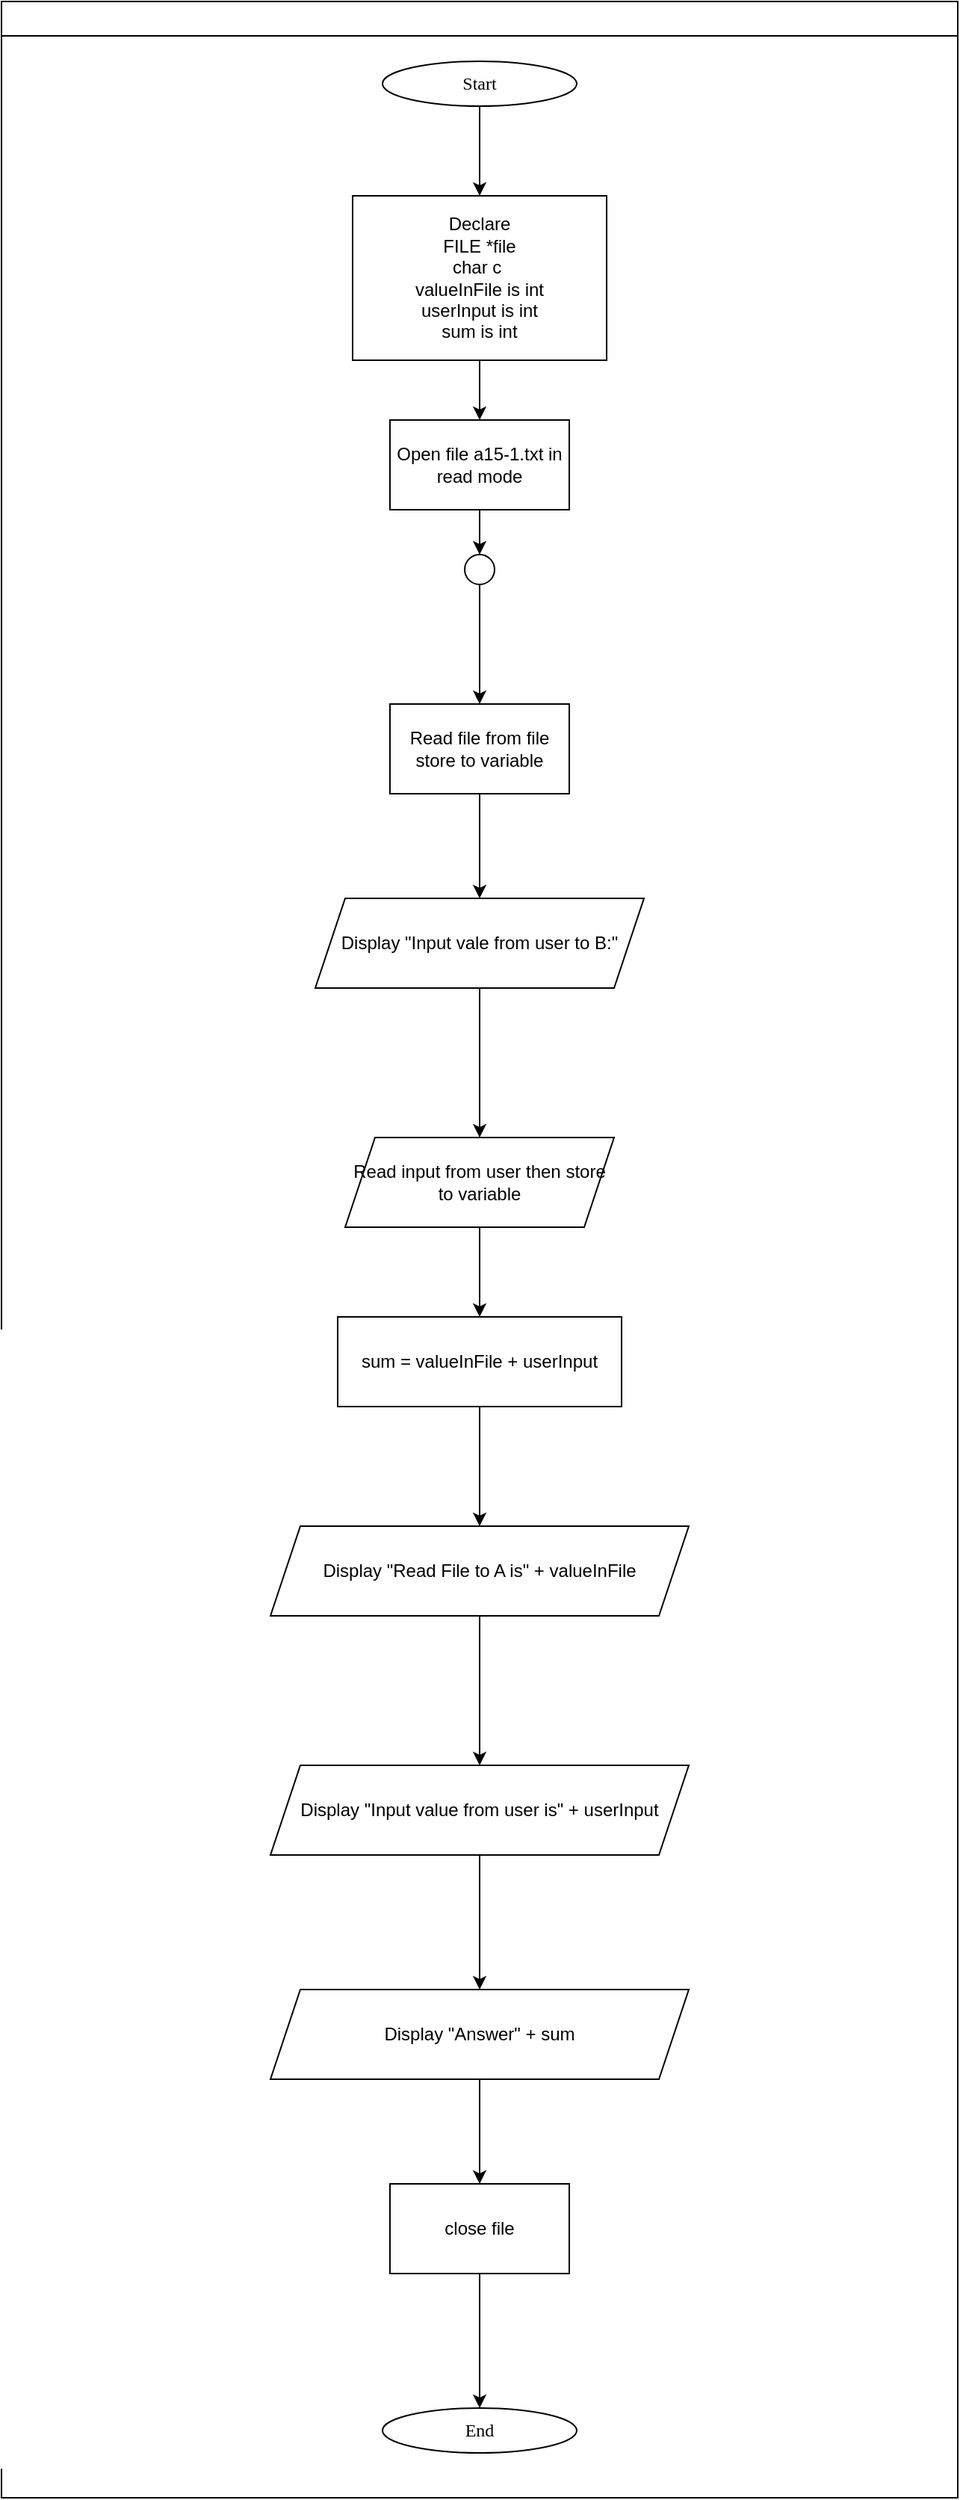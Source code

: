 <mxfile version="25.0.3">
  <diagram id="C5RBs43oDa-KdzZeNtuy" name="Page-1">
    <mxGraphModel dx="1699" dy="477" grid="1" gridSize="10" guides="1" tooltips="1" connect="1" arrows="1" fold="1" page="1" pageScale="1" pageWidth="827" pageHeight="1169" math="0" shadow="0">
      <root>
        <mxCell id="WIyWlLk6GJQsqaUBKTNV-0" />
        <mxCell id="WIyWlLk6GJQsqaUBKTNV-1" parent="WIyWlLk6GJQsqaUBKTNV-0" />
        <mxCell id="mvioNwK95yMqdUQ73LqQ-36" value="" style="swimlane;fontFamily=Sarabun;fontSource=https%3A%2F%2Ffonts.googleapis.com%2Fcss%3Ffamily%3DSarabun;" parent="WIyWlLk6GJQsqaUBKTNV-1" vertex="1">
          <mxGeometry x="-740" y="60" width="640" height="1670" as="geometry" />
        </mxCell>
        <mxCell id="pXdczCPLqUhGzNIIeVMN-3" style="edgeStyle=orthogonalEdgeStyle;rounded=0;orthogonalLoop=1;jettySize=auto;html=1;" parent="mvioNwK95yMqdUQ73LqQ-36" source="mvioNwK95yMqdUQ73LqQ-35" edge="1">
          <mxGeometry relative="1" as="geometry">
            <mxPoint x="320" y="130" as="targetPoint" />
          </mxGeometry>
        </mxCell>
        <mxCell id="mvioNwK95yMqdUQ73LqQ-35" value="&lt;font data-font-src=&quot;https://fonts.googleapis.com/css?family=Sarabun&quot; face=&quot;Sarabun&quot;&gt;Start&lt;/font&gt;" style="ellipse;whiteSpace=wrap;html=1;" parent="mvioNwK95yMqdUQ73LqQ-36" vertex="1">
          <mxGeometry x="255" y="40" width="130" height="30" as="geometry" />
        </mxCell>
        <mxCell id="80OV8Sp7y3rcq8Tu3NWQ-3" style="edgeStyle=orthogonalEdgeStyle;rounded=0;orthogonalLoop=1;jettySize=auto;html=1;" parent="mvioNwK95yMqdUQ73LqQ-36" source="80OV8Sp7y3rcq8Tu3NWQ-1" edge="1">
          <mxGeometry relative="1" as="geometry">
            <mxPoint x="320" y="280" as="targetPoint" />
          </mxGeometry>
        </mxCell>
        <mxCell id="80OV8Sp7y3rcq8Tu3NWQ-1" value="Declare&lt;br&gt;FILE *file&lt;div&gt;char c&amp;nbsp;&lt;/div&gt;&lt;div&gt;valueInFile is int&lt;/div&gt;&lt;div&gt;userInput is int&lt;/div&gt;&lt;div&gt;sum is int&lt;/div&gt;" style="rounded=0;whiteSpace=wrap;html=1;" parent="mvioNwK95yMqdUQ73LqQ-36" vertex="1">
          <mxGeometry x="235" y="130" width="170" height="110" as="geometry" />
        </mxCell>
        <mxCell id="80OV8Sp7y3rcq8Tu3NWQ-15" style="edgeStyle=orthogonalEdgeStyle;rounded=0;orthogonalLoop=1;jettySize=auto;html=1;entryX=0.5;entryY=0;entryDx=0;entryDy=0;" parent="mvioNwK95yMqdUQ73LqQ-36" source="80OV8Sp7y3rcq8Tu3NWQ-2" target="80OV8Sp7y3rcq8Tu3NWQ-13" edge="1">
          <mxGeometry relative="1" as="geometry" />
        </mxCell>
        <mxCell id="80OV8Sp7y3rcq8Tu3NWQ-2" value="Open file&amp;nbsp;a15-1.txt in read mode" style="rounded=0;whiteSpace=wrap;html=1;" parent="mvioNwK95yMqdUQ73LqQ-36" vertex="1">
          <mxGeometry x="260" y="280" width="120" height="60" as="geometry" />
        </mxCell>
        <mxCell id="PxzvCn-44LVwKa9uHCv1-0" style="edgeStyle=orthogonalEdgeStyle;rounded=0;orthogonalLoop=1;jettySize=auto;html=1;" edge="1" parent="mvioNwK95yMqdUQ73LqQ-36" source="80OV8Sp7y3rcq8Tu3NWQ-13">
          <mxGeometry relative="1" as="geometry">
            <mxPoint x="320" y="470" as="targetPoint" />
          </mxGeometry>
        </mxCell>
        <mxCell id="80OV8Sp7y3rcq8Tu3NWQ-13" value="" style="ellipse;whiteSpace=wrap;html=1;aspect=fixed;" parent="mvioNwK95yMqdUQ73LqQ-36" vertex="1">
          <mxGeometry x="310" y="370" width="20" height="20" as="geometry" />
        </mxCell>
        <mxCell id="80OV8Sp7y3rcq8Tu3NWQ-19" style="edgeStyle=orthogonalEdgeStyle;rounded=0;orthogonalLoop=1;jettySize=auto;html=1;" parent="mvioNwK95yMqdUQ73LqQ-36" source="80OV8Sp7y3rcq8Tu3NWQ-17" edge="1">
          <mxGeometry relative="1" as="geometry">
            <mxPoint x="320" y="1610" as="targetPoint" />
          </mxGeometry>
        </mxCell>
        <mxCell id="80OV8Sp7y3rcq8Tu3NWQ-17" value="close file" style="rounded=0;whiteSpace=wrap;html=1;" parent="mvioNwK95yMqdUQ73LqQ-36" vertex="1">
          <mxGeometry x="260" y="1460" width="120" height="60" as="geometry" />
        </mxCell>
        <mxCell id="80OV8Sp7y3rcq8Tu3NWQ-20" value="&lt;font data-font-src=&quot;https://fonts.googleapis.com/css?family=Sarabun&quot; face=&quot;Sarabun&quot;&gt;End&lt;/font&gt;" style="ellipse;whiteSpace=wrap;html=1;" parent="mvioNwK95yMqdUQ73LqQ-36" vertex="1">
          <mxGeometry x="255" y="1610" width="130" height="30" as="geometry" />
        </mxCell>
        <mxCell id="PxzvCn-44LVwKa9uHCv1-2" style="edgeStyle=orthogonalEdgeStyle;rounded=0;orthogonalLoop=1;jettySize=auto;html=1;" edge="1" parent="mvioNwK95yMqdUQ73LqQ-36" source="PxzvCn-44LVwKa9uHCv1-1">
          <mxGeometry relative="1" as="geometry">
            <mxPoint x="320" y="600" as="targetPoint" />
          </mxGeometry>
        </mxCell>
        <mxCell id="PxzvCn-44LVwKa9uHCv1-1" value="Read file from file store to variable" style="rounded=0;whiteSpace=wrap;html=1;" vertex="1" parent="mvioNwK95yMqdUQ73LqQ-36">
          <mxGeometry x="260" y="470" width="120" height="60" as="geometry" />
        </mxCell>
        <mxCell id="PxzvCn-44LVwKa9uHCv1-4" style="edgeStyle=orthogonalEdgeStyle;rounded=0;orthogonalLoop=1;jettySize=auto;html=1;" edge="1" parent="mvioNwK95yMqdUQ73LqQ-36" source="PxzvCn-44LVwKa9uHCv1-3">
          <mxGeometry relative="1" as="geometry">
            <mxPoint x="320" y="760" as="targetPoint" />
          </mxGeometry>
        </mxCell>
        <mxCell id="PxzvCn-44LVwKa9uHCv1-3" value="Display &quot;Input vale from user to B:&quot;" style="shape=parallelogram;perimeter=parallelogramPerimeter;whiteSpace=wrap;html=1;fixedSize=1;" vertex="1" parent="mvioNwK95yMqdUQ73LqQ-36">
          <mxGeometry x="210" y="600" width="220" height="60" as="geometry" />
        </mxCell>
        <mxCell id="PxzvCn-44LVwKa9uHCv1-6" style="edgeStyle=orthogonalEdgeStyle;rounded=0;orthogonalLoop=1;jettySize=auto;html=1;" edge="1" parent="mvioNwK95yMqdUQ73LqQ-36" source="PxzvCn-44LVwKa9uHCv1-5">
          <mxGeometry relative="1" as="geometry">
            <mxPoint x="320" y="880" as="targetPoint" />
          </mxGeometry>
        </mxCell>
        <mxCell id="PxzvCn-44LVwKa9uHCv1-5" value="Read input from user then store to variable" style="shape=parallelogram;perimeter=parallelogramPerimeter;whiteSpace=wrap;html=1;fixedSize=1;" vertex="1" parent="mvioNwK95yMqdUQ73LqQ-36">
          <mxGeometry x="230" y="760" width="180" height="60" as="geometry" />
        </mxCell>
        <mxCell id="PxzvCn-44LVwKa9uHCv1-8" style="edgeStyle=orthogonalEdgeStyle;rounded=0;orthogonalLoop=1;jettySize=auto;html=1;" edge="1" parent="mvioNwK95yMqdUQ73LqQ-36" source="PxzvCn-44LVwKa9uHCv1-7">
          <mxGeometry relative="1" as="geometry">
            <mxPoint x="320" y="1020" as="targetPoint" />
          </mxGeometry>
        </mxCell>
        <mxCell id="PxzvCn-44LVwKa9uHCv1-7" value="sum = valueInFile + userInput" style="rounded=0;whiteSpace=wrap;html=1;" vertex="1" parent="mvioNwK95yMqdUQ73LqQ-36">
          <mxGeometry x="225" y="880" width="190" height="60" as="geometry" />
        </mxCell>
        <mxCell id="PxzvCn-44LVwKa9uHCv1-12" style="edgeStyle=orthogonalEdgeStyle;rounded=0;orthogonalLoop=1;jettySize=auto;html=1;" edge="1" parent="mvioNwK95yMqdUQ73LqQ-36" source="PxzvCn-44LVwKa9uHCv1-9">
          <mxGeometry relative="1" as="geometry">
            <mxPoint x="320" y="1180" as="targetPoint" />
          </mxGeometry>
        </mxCell>
        <mxCell id="PxzvCn-44LVwKa9uHCv1-9" value="Display &quot;Read File to A is&quot; + valueInFile" style="shape=parallelogram;perimeter=parallelogramPerimeter;whiteSpace=wrap;html=1;fixedSize=1;" vertex="1" parent="mvioNwK95yMqdUQ73LqQ-36">
          <mxGeometry x="180" y="1020" width="280" height="60" as="geometry" />
        </mxCell>
        <mxCell id="PxzvCn-44LVwKa9uHCv1-13" style="edgeStyle=orthogonalEdgeStyle;rounded=0;orthogonalLoop=1;jettySize=auto;html=1;" edge="1" parent="mvioNwK95yMqdUQ73LqQ-36" source="PxzvCn-44LVwKa9uHCv1-11">
          <mxGeometry relative="1" as="geometry">
            <mxPoint x="320" y="1330" as="targetPoint" />
          </mxGeometry>
        </mxCell>
        <mxCell id="PxzvCn-44LVwKa9uHCv1-11" value="Display &quot;Input value from user is&quot; + userInput" style="shape=parallelogram;perimeter=parallelogramPerimeter;whiteSpace=wrap;html=1;fixedSize=1;" vertex="1" parent="mvioNwK95yMqdUQ73LqQ-36">
          <mxGeometry x="180" y="1180" width="280" height="60" as="geometry" />
        </mxCell>
        <mxCell id="PxzvCn-44LVwKa9uHCv1-15" style="edgeStyle=orthogonalEdgeStyle;rounded=0;orthogonalLoop=1;jettySize=auto;html=1;" edge="1" parent="mvioNwK95yMqdUQ73LqQ-36" source="PxzvCn-44LVwKa9uHCv1-14">
          <mxGeometry relative="1" as="geometry">
            <mxPoint x="320" y="1460" as="targetPoint" />
          </mxGeometry>
        </mxCell>
        <mxCell id="PxzvCn-44LVwKa9uHCv1-14" value="Display &quot;Answer&quot; + sum" style="shape=parallelogram;perimeter=parallelogramPerimeter;whiteSpace=wrap;html=1;fixedSize=1;" vertex="1" parent="mvioNwK95yMqdUQ73LqQ-36">
          <mxGeometry x="180" y="1330" width="280" height="60" as="geometry" />
        </mxCell>
      </root>
    </mxGraphModel>
  </diagram>
</mxfile>
